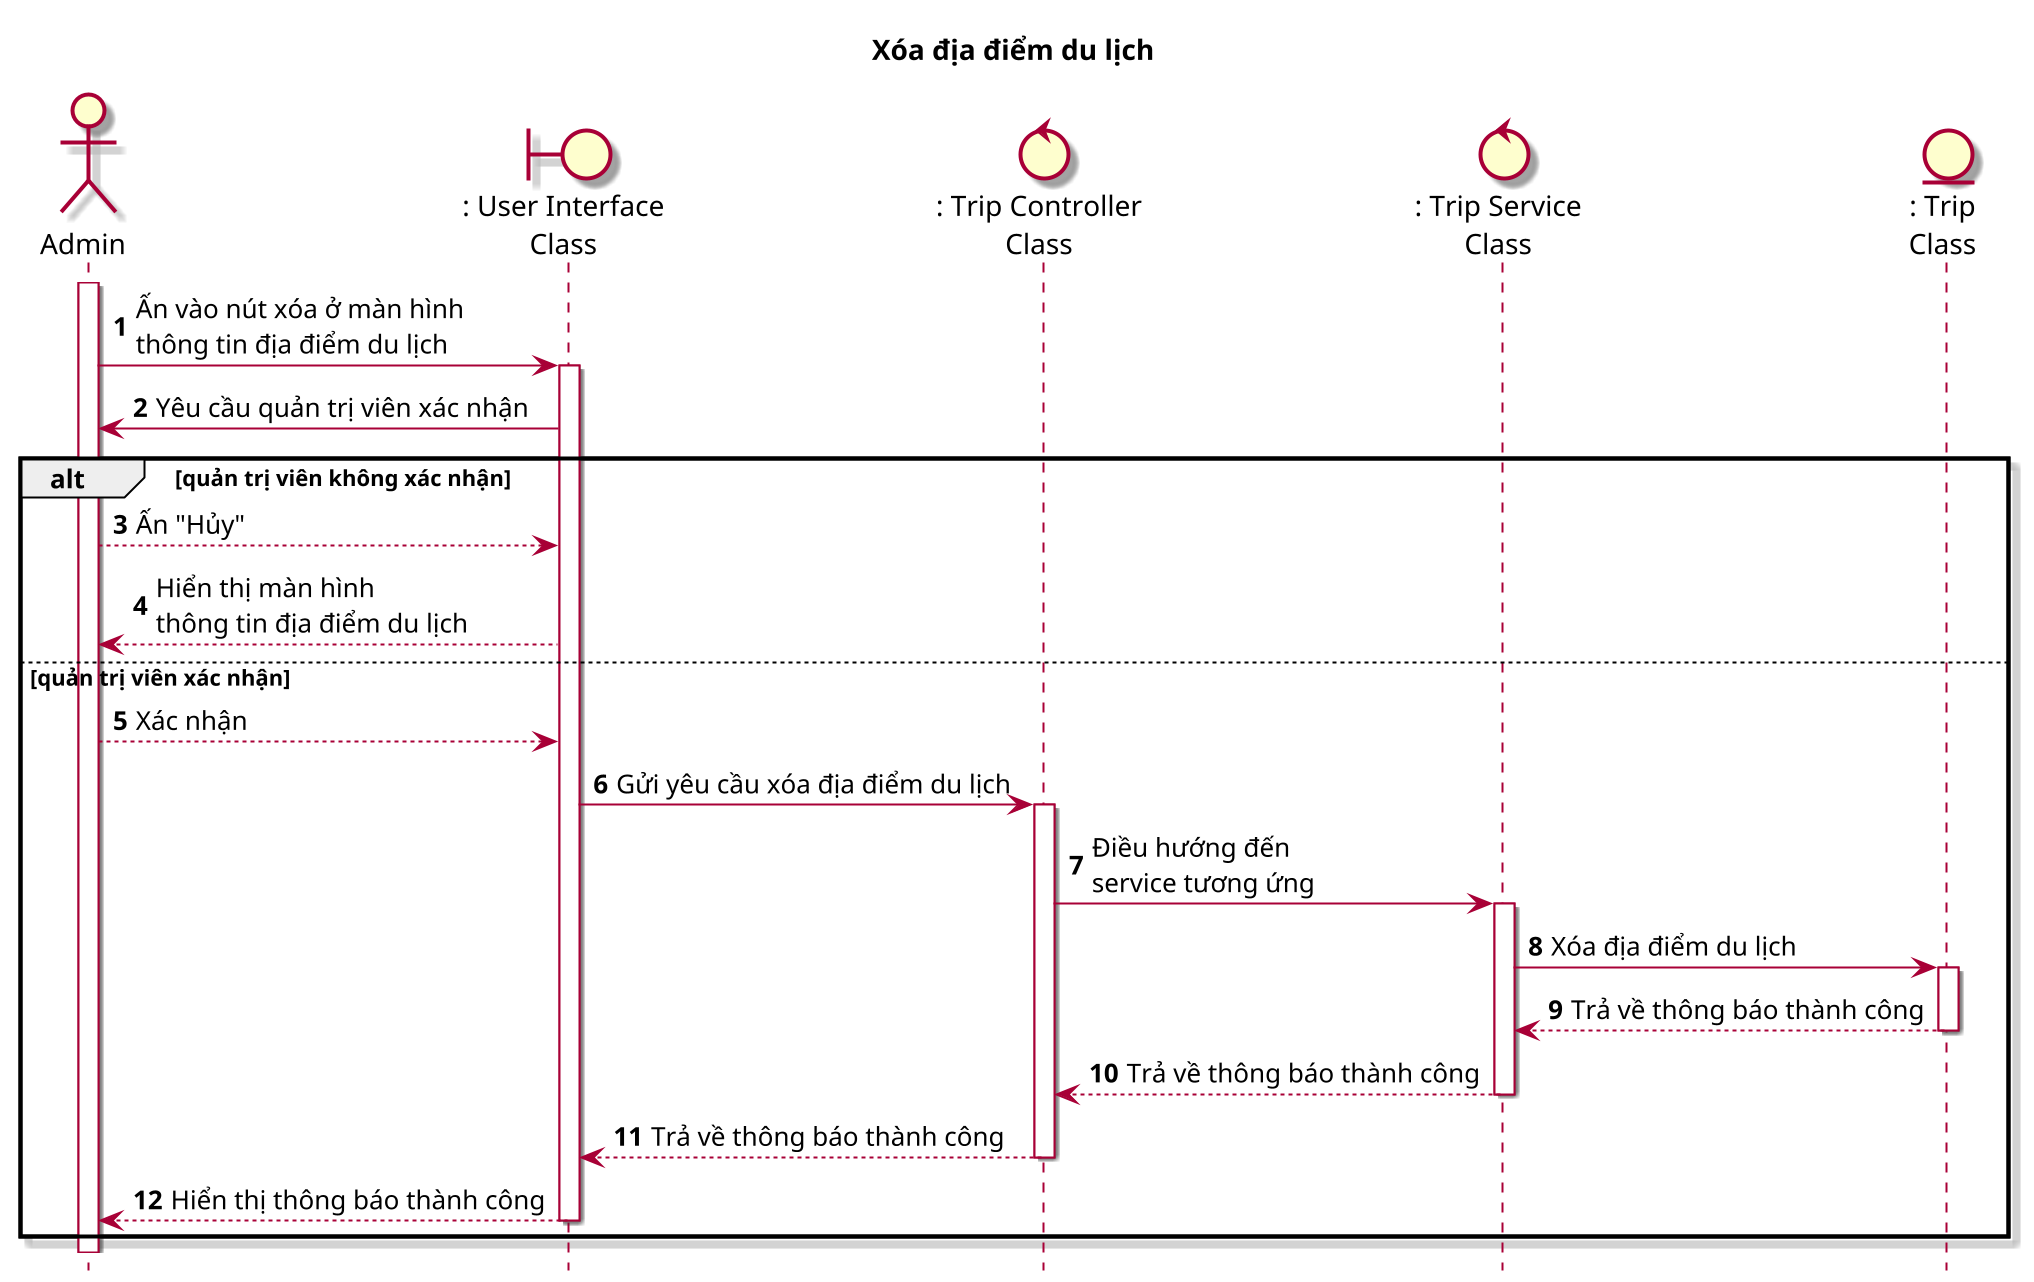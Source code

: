 @startuml DeletePlace

    title Xóa địa điểm du lịch

    skin rose
    scale 2
    hide footbox

    actor Admin as ad
    boundary ": User Interface\nClass" as ui
    control ": Trip Controller\nClass" as tc
    control ": Trip Service\nClass" as ts
    entity ": Trip\nClass" as t

    autonumber
    ad++
    ad -> ui++ : Ấn vào nút xóa ở màn hình\nthông tin địa điểm du lịch
    ui -> ad : Yêu cầu quản trị viên xác nhận
    alt quản trị viên không xác nhận
        ad --> ui : Ấn "Hủy"
        ui --> ad : Hiển thị màn hình\nthông tin địa điểm du lịch
    else quản trị viên xác nhận
        autonumber 5
        ad --> ui : Xác nhận
        ui -> tc++ : Gửi yêu cầu xóa địa điểm du lịch
        tc -> ts++ : Điều hướng đến\nservice tương ứng
        ts -> t++ : Xóa địa điểm du lịch
        t --> ts-- : Trả về thông báo thành công
        ts --> tc-- : Trả về thông báo thành công
        tc --> ui-- : Trả về thông báo thành công
        ui --> ad-- : Hiển thị thông báo thành công
    end
    
@enduml